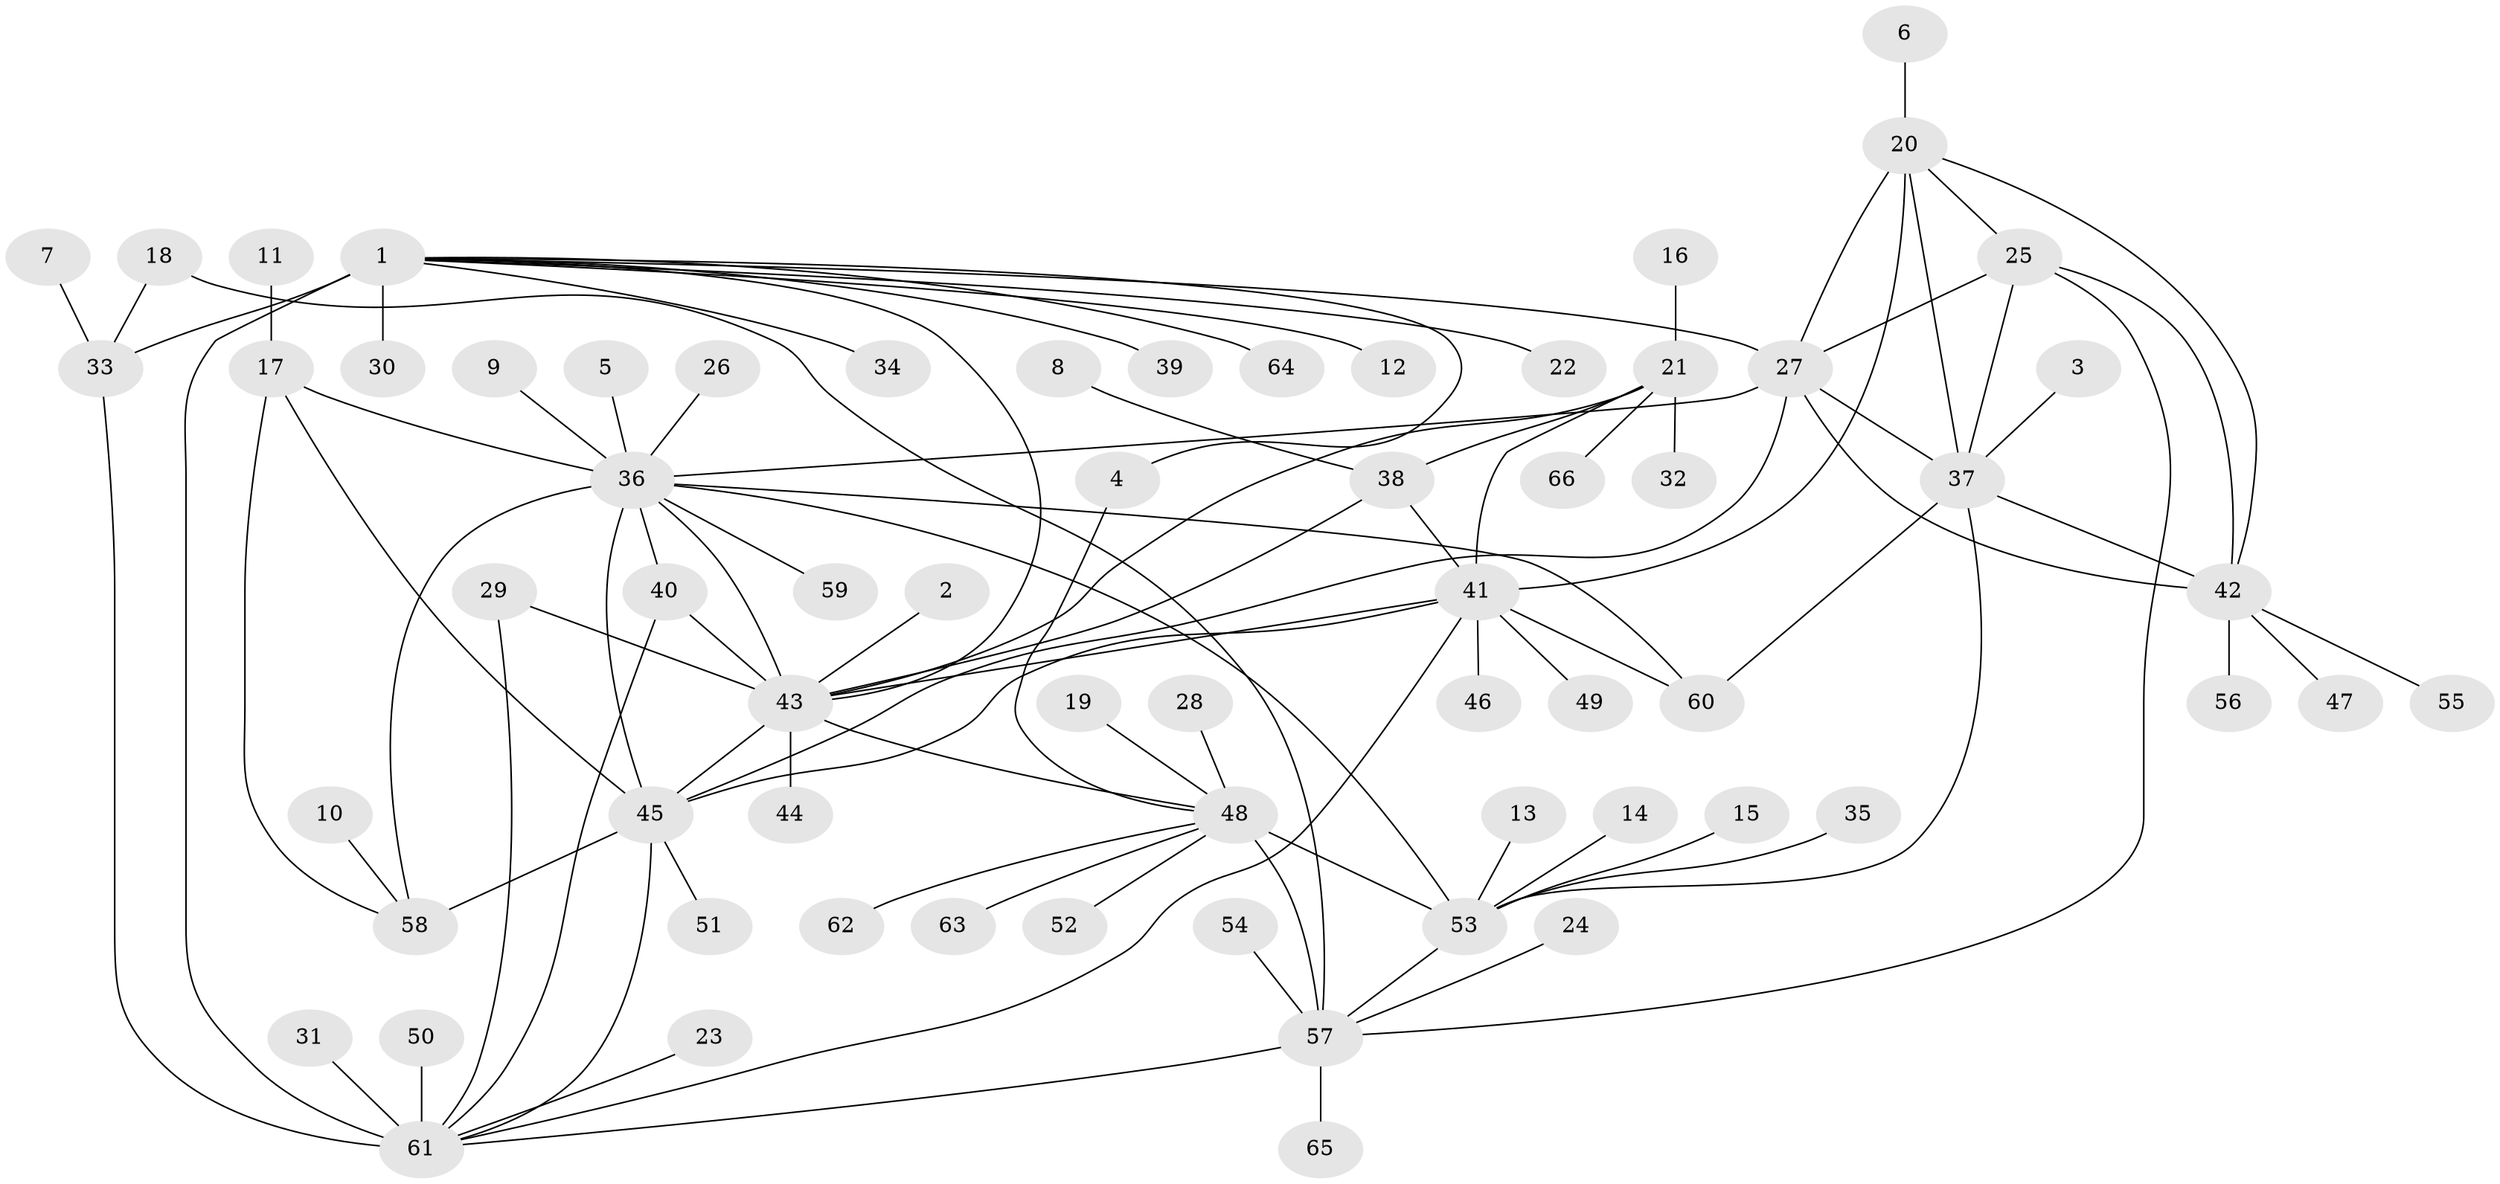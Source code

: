 // original degree distribution, {10: 0.015503875968992248, 7: 0.06201550387596899, 8: 0.046511627906976744, 13: 0.015503875968992248, 9: 0.046511627906976744, 6: 0.023255813953488372, 16: 0.007751937984496124, 14: 0.007751937984496124, 5: 0.007751937984496124, 1: 0.5658914728682171, 2: 0.13953488372093023, 3: 0.046511627906976744, 4: 0.015503875968992248}
// Generated by graph-tools (version 1.1) at 2025/50/03/09/25 03:50:35]
// undirected, 66 vertices, 97 edges
graph export_dot {
graph [start="1"]
  node [color=gray90,style=filled];
  1;
  2;
  3;
  4;
  5;
  6;
  7;
  8;
  9;
  10;
  11;
  12;
  13;
  14;
  15;
  16;
  17;
  18;
  19;
  20;
  21;
  22;
  23;
  24;
  25;
  26;
  27;
  28;
  29;
  30;
  31;
  32;
  33;
  34;
  35;
  36;
  37;
  38;
  39;
  40;
  41;
  42;
  43;
  44;
  45;
  46;
  47;
  48;
  49;
  50;
  51;
  52;
  53;
  54;
  55;
  56;
  57;
  58;
  59;
  60;
  61;
  62;
  63;
  64;
  65;
  66;
  1 -- 4 [weight=1.0];
  1 -- 12 [weight=1.0];
  1 -- 22 [weight=1.0];
  1 -- 27 [weight=1.0];
  1 -- 30 [weight=1.0];
  1 -- 33 [weight=4.0];
  1 -- 34 [weight=1.0];
  1 -- 39 [weight=1.0];
  1 -- 43 [weight=1.0];
  1 -- 61 [weight=4.0];
  1 -- 64 [weight=1.0];
  2 -- 43 [weight=1.0];
  3 -- 37 [weight=1.0];
  4 -- 48 [weight=1.0];
  5 -- 36 [weight=1.0];
  6 -- 20 [weight=1.0];
  7 -- 33 [weight=1.0];
  8 -- 38 [weight=1.0];
  9 -- 36 [weight=1.0];
  10 -- 58 [weight=1.0];
  11 -- 17 [weight=1.0];
  13 -- 53 [weight=1.0];
  14 -- 53 [weight=1.0];
  15 -- 53 [weight=1.0];
  16 -- 21 [weight=1.0];
  17 -- 36 [weight=1.0];
  17 -- 45 [weight=2.0];
  17 -- 58 [weight=2.0];
  18 -- 33 [weight=1.0];
  18 -- 57 [weight=1.0];
  19 -- 48 [weight=1.0];
  20 -- 25 [weight=1.0];
  20 -- 27 [weight=2.0];
  20 -- 37 [weight=1.0];
  20 -- 41 [weight=1.0];
  20 -- 42 [weight=1.0];
  21 -- 32 [weight=1.0];
  21 -- 38 [weight=2.0];
  21 -- 41 [weight=4.0];
  21 -- 43 [weight=2.0];
  21 -- 66 [weight=1.0];
  23 -- 61 [weight=1.0];
  24 -- 57 [weight=1.0];
  25 -- 27 [weight=2.0];
  25 -- 37 [weight=1.0];
  25 -- 42 [weight=1.0];
  25 -- 57 [weight=1.0];
  26 -- 36 [weight=1.0];
  27 -- 36 [weight=1.0];
  27 -- 37 [weight=2.0];
  27 -- 42 [weight=2.0];
  27 -- 45 [weight=1.0];
  28 -- 48 [weight=1.0];
  29 -- 43 [weight=1.0];
  29 -- 61 [weight=1.0];
  31 -- 61 [weight=1.0];
  33 -- 61 [weight=1.0];
  35 -- 53 [weight=1.0];
  36 -- 40 [weight=1.0];
  36 -- 43 [weight=1.0];
  36 -- 45 [weight=2.0];
  36 -- 53 [weight=1.0];
  36 -- 58 [weight=2.0];
  36 -- 59 [weight=1.0];
  36 -- 60 [weight=1.0];
  37 -- 42 [weight=1.0];
  37 -- 53 [weight=1.0];
  37 -- 60 [weight=1.0];
  38 -- 41 [weight=2.0];
  38 -- 43 [weight=1.0];
  40 -- 43 [weight=1.0];
  40 -- 61 [weight=1.0];
  41 -- 43 [weight=2.0];
  41 -- 45 [weight=1.0];
  41 -- 46 [weight=1.0];
  41 -- 49 [weight=1.0];
  41 -- 60 [weight=1.0];
  41 -- 61 [weight=1.0];
  42 -- 47 [weight=1.0];
  42 -- 55 [weight=1.0];
  42 -- 56 [weight=1.0];
  43 -- 44 [weight=1.0];
  43 -- 45 [weight=1.0];
  43 -- 48 [weight=1.0];
  45 -- 51 [weight=1.0];
  45 -- 58 [weight=4.0];
  45 -- 61 [weight=1.0];
  48 -- 52 [weight=1.0];
  48 -- 53 [weight=2.0];
  48 -- 57 [weight=6.0];
  48 -- 62 [weight=1.0];
  48 -- 63 [weight=1.0];
  50 -- 61 [weight=1.0];
  53 -- 57 [weight=3.0];
  54 -- 57 [weight=1.0];
  57 -- 61 [weight=1.0];
  57 -- 65 [weight=1.0];
}
